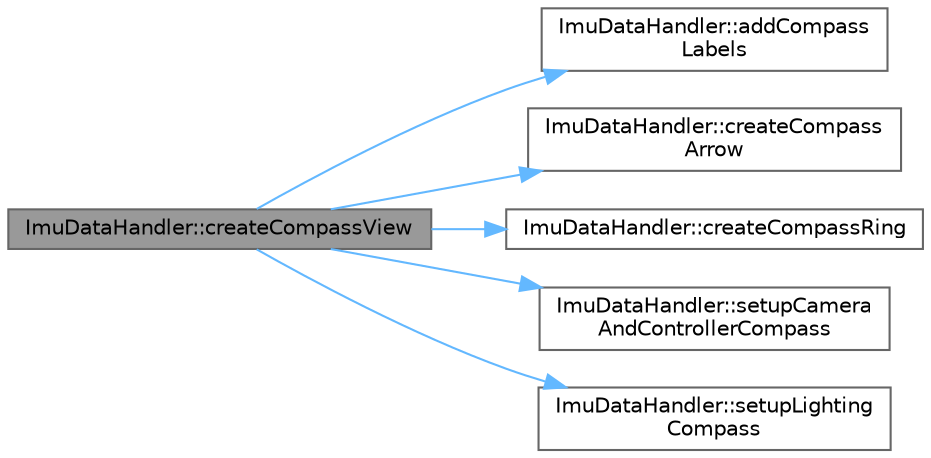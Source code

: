 digraph "ImuDataHandler::createCompassView"
{
 // LATEX_PDF_SIZE
  bgcolor="transparent";
  edge [fontname=Helvetica,fontsize=10,labelfontname=Helvetica,labelfontsize=10];
  node [fontname=Helvetica,fontsize=10,shape=box,height=0.2,width=0.4];
  rankdir="LR";
  Node1 [id="Node000001",label="ImuDataHandler::createCompassView",height=0.2,width=0.4,color="gray40", fillcolor="grey60", style="filled", fontcolor="black",tooltip="Tworzy widok 3D (Qt3DWindow w kontenerze QWidget) dla kompasu."];
  Node1 -> Node2 [id="edge1_Node000001_Node000002",color="steelblue1",style="solid",tooltip=" "];
  Node2 [id="Node000002",label="ImuDataHandler::addCompass\lLabels",height=0.2,width=0.4,color="grey40", fillcolor="white", style="filled",URL="$class_imu_data_handler.html#a6f5931bf0e948c1f34c5f8079f04d310",tooltip="Dodaje tekstowe etykiety kierunków (N, E, S, W) do sceny kompasu."];
  Node1 -> Node3 [id="edge2_Node000001_Node000003",color="steelblue1",style="solid",tooltip=" "];
  Node3 [id="Node000003",label="ImuDataHandler::createCompass\lArrow",height=0.2,width=0.4,color="grey40", fillcolor="white", style="filled",URL="$class_imu_data_handler.html#a8ecf69a4d883f09b5123b57937a973c9",tooltip="Tworzy graficzną strzałkę kompasu jako element sceny 3D."];
  Node1 -> Node4 [id="edge3_Node000001_Node000004",color="steelblue1",style="solid",tooltip=" "];
  Node4 [id="Node000004",label="ImuDataHandler::createCompassRing",height=0.2,width=0.4,color="grey40", fillcolor="white", style="filled",URL="$class_imu_data_handler.html#ae9fc18fee49df95c702ce5f89147920f",tooltip="Tworzy graficzny pierścień kompasu jako element sceny 3D."];
  Node1 -> Node5 [id="edge4_Node000001_Node000005",color="steelblue1",style="solid",tooltip=" "];
  Node5 [id="Node000005",label="ImuDataHandler::setupCamera\lAndControllerCompass",height=0.2,width=0.4,color="grey40", fillcolor="white", style="filled",URL="$class_imu_data_handler.html#a8cc085ea14f6988b41b2a731968027a7",tooltip="Konfiguruje kamerę i (nieinteraktywny) kontroler orbity dla widoku kompasu."];
  Node1 -> Node6 [id="edge5_Node000001_Node000006",color="steelblue1",style="solid",tooltip=" "];
  Node6 [id="Node000006",label="ImuDataHandler::setupLighting\lCompass",height=0.2,width=0.4,color="grey40", fillcolor="white", style="filled",URL="$class_imu_data_handler.html#a3f683011837380b0d2ea575ad5b07ce9",tooltip="Konfiguruje oświetlenie kierunkowe dla sceny kompasu."];
}
